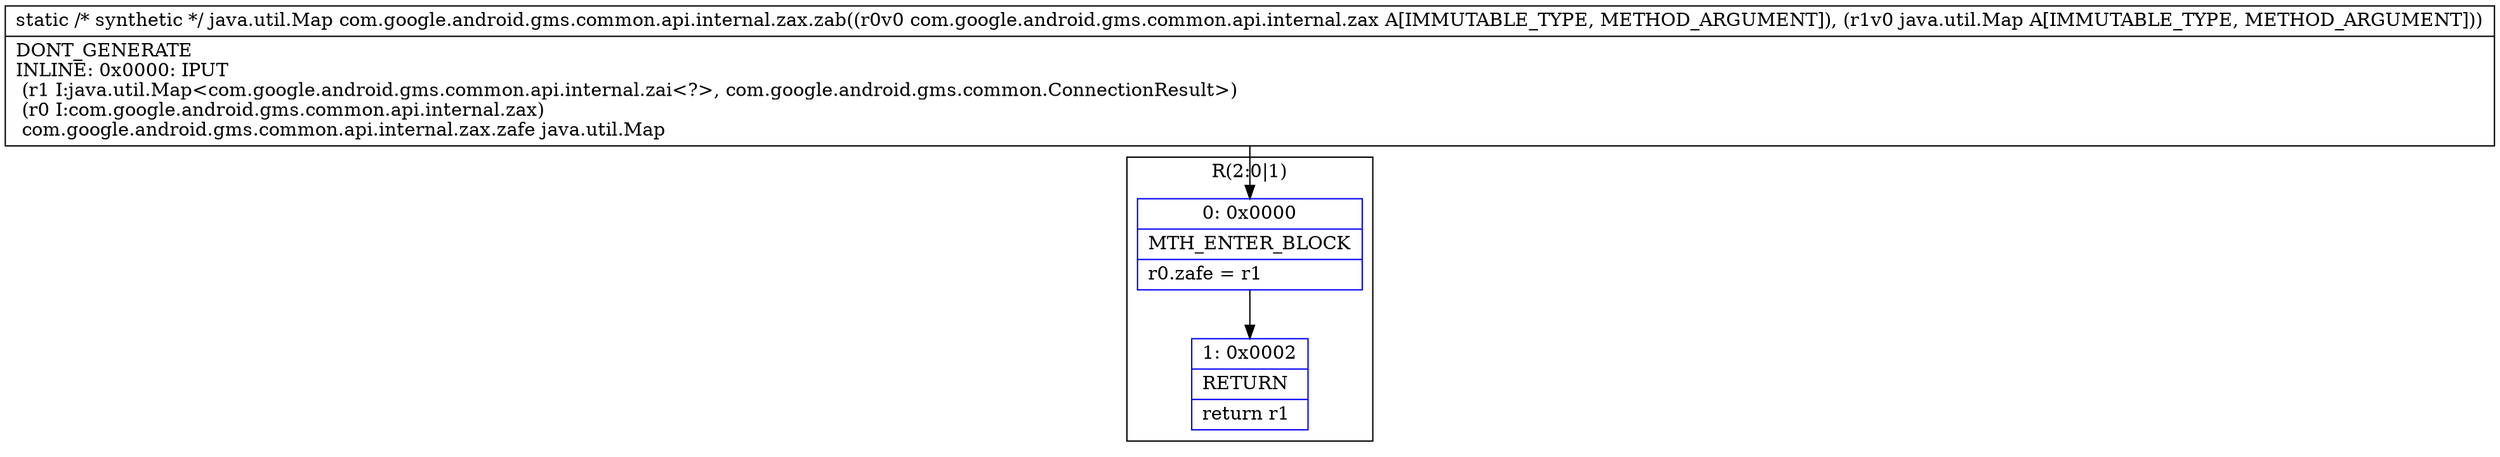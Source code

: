 digraph "CFG forcom.google.android.gms.common.api.internal.zax.zab(Lcom\/google\/android\/gms\/common\/api\/internal\/zax;Ljava\/util\/Map;)Ljava\/util\/Map;" {
subgraph cluster_Region_1034574279 {
label = "R(2:0|1)";
node [shape=record,color=blue];
Node_0 [shape=record,label="{0\:\ 0x0000|MTH_ENTER_BLOCK\l|r0.zafe = r1\l}"];
Node_1 [shape=record,label="{1\:\ 0x0002|RETURN\l|return r1\l}"];
}
MethodNode[shape=record,label="{static \/* synthetic *\/ java.util.Map com.google.android.gms.common.api.internal.zax.zab((r0v0 com.google.android.gms.common.api.internal.zax A[IMMUTABLE_TYPE, METHOD_ARGUMENT]), (r1v0 java.util.Map A[IMMUTABLE_TYPE, METHOD_ARGUMENT]))  | DONT_GENERATE\lINLINE: 0x0000: IPUT  \l  (r1 I:java.util.Map\<com.google.android.gms.common.api.internal.zai\<?\>, com.google.android.gms.common.ConnectionResult\>)\l  (r0 I:com.google.android.gms.common.api.internal.zax)\l com.google.android.gms.common.api.internal.zax.zafe java.util.Map\l}"];
MethodNode -> Node_0;
Node_0 -> Node_1;
}


